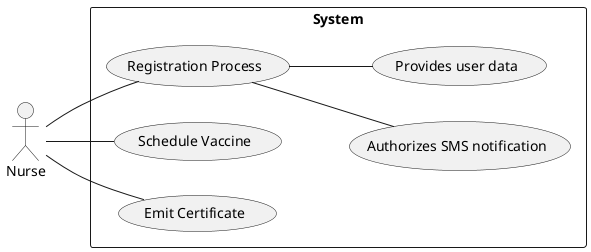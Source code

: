 @startuml
'https://plantuml.com/use-case-diagram

left to right direction

rectangle System {
  usecase "Registration Process" as UC1
  usecase "Schedule Vaccine" as UC2
  usecase "Emit Certificate" as UC4
  usecase "Authorizes SMS notification" as UC11
  usecase "Provides user data" as UC12


}

:Nurse: as Nurse

Nurse -- UC1
Nurse -- UC2
Nurse -- UC4

UC1 -- UC11
UC1 -- UC12




@enduml